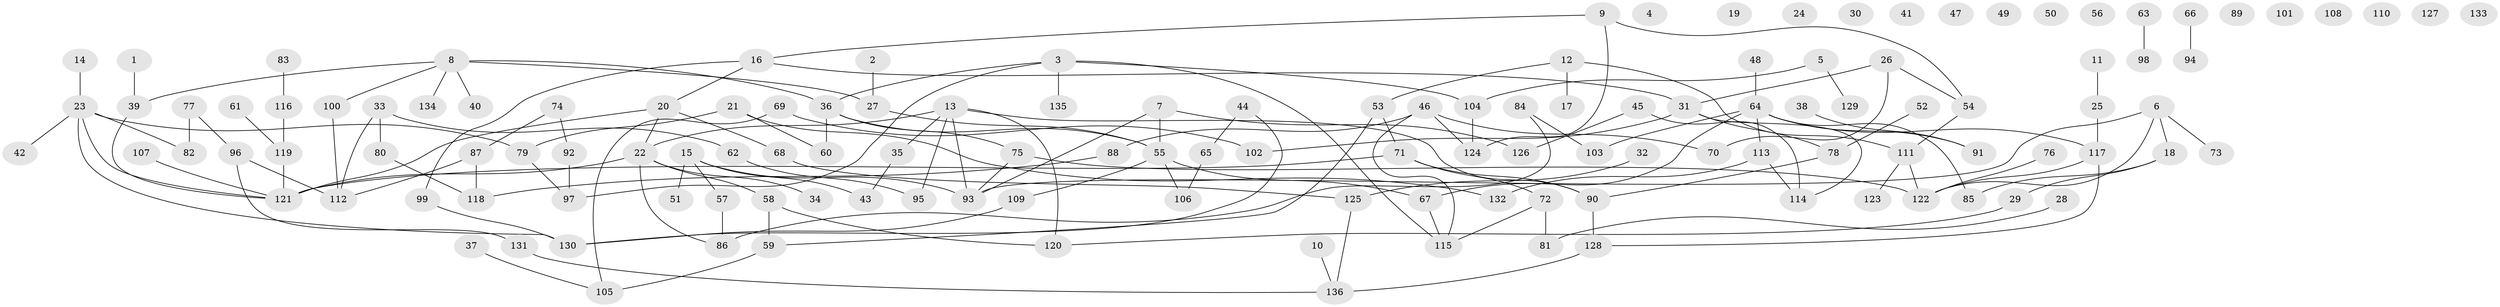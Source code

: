 // Generated by graph-tools (version 1.1) at 2025/13/03/09/25 04:13:00]
// undirected, 136 vertices, 158 edges
graph export_dot {
graph [start="1"]
  node [color=gray90,style=filled];
  1;
  2;
  3;
  4;
  5;
  6;
  7;
  8;
  9;
  10;
  11;
  12;
  13;
  14;
  15;
  16;
  17;
  18;
  19;
  20;
  21;
  22;
  23;
  24;
  25;
  26;
  27;
  28;
  29;
  30;
  31;
  32;
  33;
  34;
  35;
  36;
  37;
  38;
  39;
  40;
  41;
  42;
  43;
  44;
  45;
  46;
  47;
  48;
  49;
  50;
  51;
  52;
  53;
  54;
  55;
  56;
  57;
  58;
  59;
  60;
  61;
  62;
  63;
  64;
  65;
  66;
  67;
  68;
  69;
  70;
  71;
  72;
  73;
  74;
  75;
  76;
  77;
  78;
  79;
  80;
  81;
  82;
  83;
  84;
  85;
  86;
  87;
  88;
  89;
  90;
  91;
  92;
  93;
  94;
  95;
  96;
  97;
  98;
  99;
  100;
  101;
  102;
  103;
  104;
  105;
  106;
  107;
  108;
  109;
  110;
  111;
  112;
  113;
  114;
  115;
  116;
  117;
  118;
  119;
  120;
  121;
  122;
  123;
  124;
  125;
  126;
  127;
  128;
  129;
  130;
  131;
  132;
  133;
  134;
  135;
  136;
  1 -- 39;
  2 -- 27;
  3 -- 36;
  3 -- 97;
  3 -- 104;
  3 -- 115;
  3 -- 135;
  5 -- 104;
  5 -- 129;
  6 -- 18;
  6 -- 73;
  6 -- 93;
  6 -- 122;
  7 -- 55;
  7 -- 93;
  7 -- 126;
  8 -- 27;
  8 -- 36;
  8 -- 39;
  8 -- 40;
  8 -- 100;
  8 -- 134;
  9 -- 16;
  9 -- 54;
  9 -- 124;
  10 -- 136;
  11 -- 25;
  12 -- 17;
  12 -- 53;
  12 -- 111;
  13 -- 22;
  13 -- 35;
  13 -- 90;
  13 -- 93;
  13 -- 95;
  13 -- 120;
  14 -- 23;
  15 -- 43;
  15 -- 51;
  15 -- 57;
  15 -- 93;
  16 -- 20;
  16 -- 31;
  16 -- 99;
  18 -- 29;
  18 -- 85;
  20 -- 22;
  20 -- 68;
  20 -- 121;
  21 -- 60;
  21 -- 79;
  21 -- 132;
  22 -- 34;
  22 -- 58;
  22 -- 86;
  22 -- 121;
  23 -- 42;
  23 -- 79;
  23 -- 82;
  23 -- 121;
  23 -- 130;
  25 -- 117;
  26 -- 31;
  26 -- 54;
  26 -- 70;
  27 -- 55;
  28 -- 81;
  29 -- 120;
  31 -- 78;
  31 -- 102;
  31 -- 114;
  32 -- 125;
  33 -- 62;
  33 -- 80;
  33 -- 112;
  35 -- 43;
  36 -- 55;
  36 -- 60;
  36 -- 75;
  37 -- 105;
  38 -- 91;
  39 -- 121;
  44 -- 65;
  44 -- 130;
  45 -- 114;
  45 -- 126;
  46 -- 70;
  46 -- 88;
  46 -- 115;
  46 -- 124;
  48 -- 64;
  52 -- 78;
  53 -- 59;
  53 -- 71;
  54 -- 111;
  55 -- 67;
  55 -- 106;
  55 -- 109;
  57 -- 86;
  58 -- 59;
  58 -- 120;
  59 -- 105;
  61 -- 119;
  62 -- 95;
  63 -- 98;
  64 -- 67;
  64 -- 85;
  64 -- 91;
  64 -- 103;
  64 -- 113;
  64 -- 117;
  65 -- 106;
  66 -- 94;
  67 -- 115;
  68 -- 125;
  69 -- 102;
  69 -- 105;
  71 -- 72;
  71 -- 90;
  71 -- 121;
  72 -- 81;
  72 -- 115;
  74 -- 87;
  74 -- 92;
  75 -- 93;
  75 -- 122;
  76 -- 122;
  77 -- 82;
  77 -- 96;
  78 -- 90;
  79 -- 97;
  80 -- 118;
  83 -- 116;
  84 -- 86;
  84 -- 103;
  87 -- 112;
  87 -- 118;
  88 -- 118;
  90 -- 128;
  92 -- 97;
  96 -- 112;
  96 -- 131;
  99 -- 130;
  100 -- 112;
  104 -- 124;
  107 -- 121;
  109 -- 130;
  111 -- 122;
  111 -- 123;
  113 -- 114;
  113 -- 132;
  116 -- 119;
  117 -- 122;
  117 -- 128;
  119 -- 121;
  125 -- 136;
  128 -- 136;
  131 -- 136;
}
